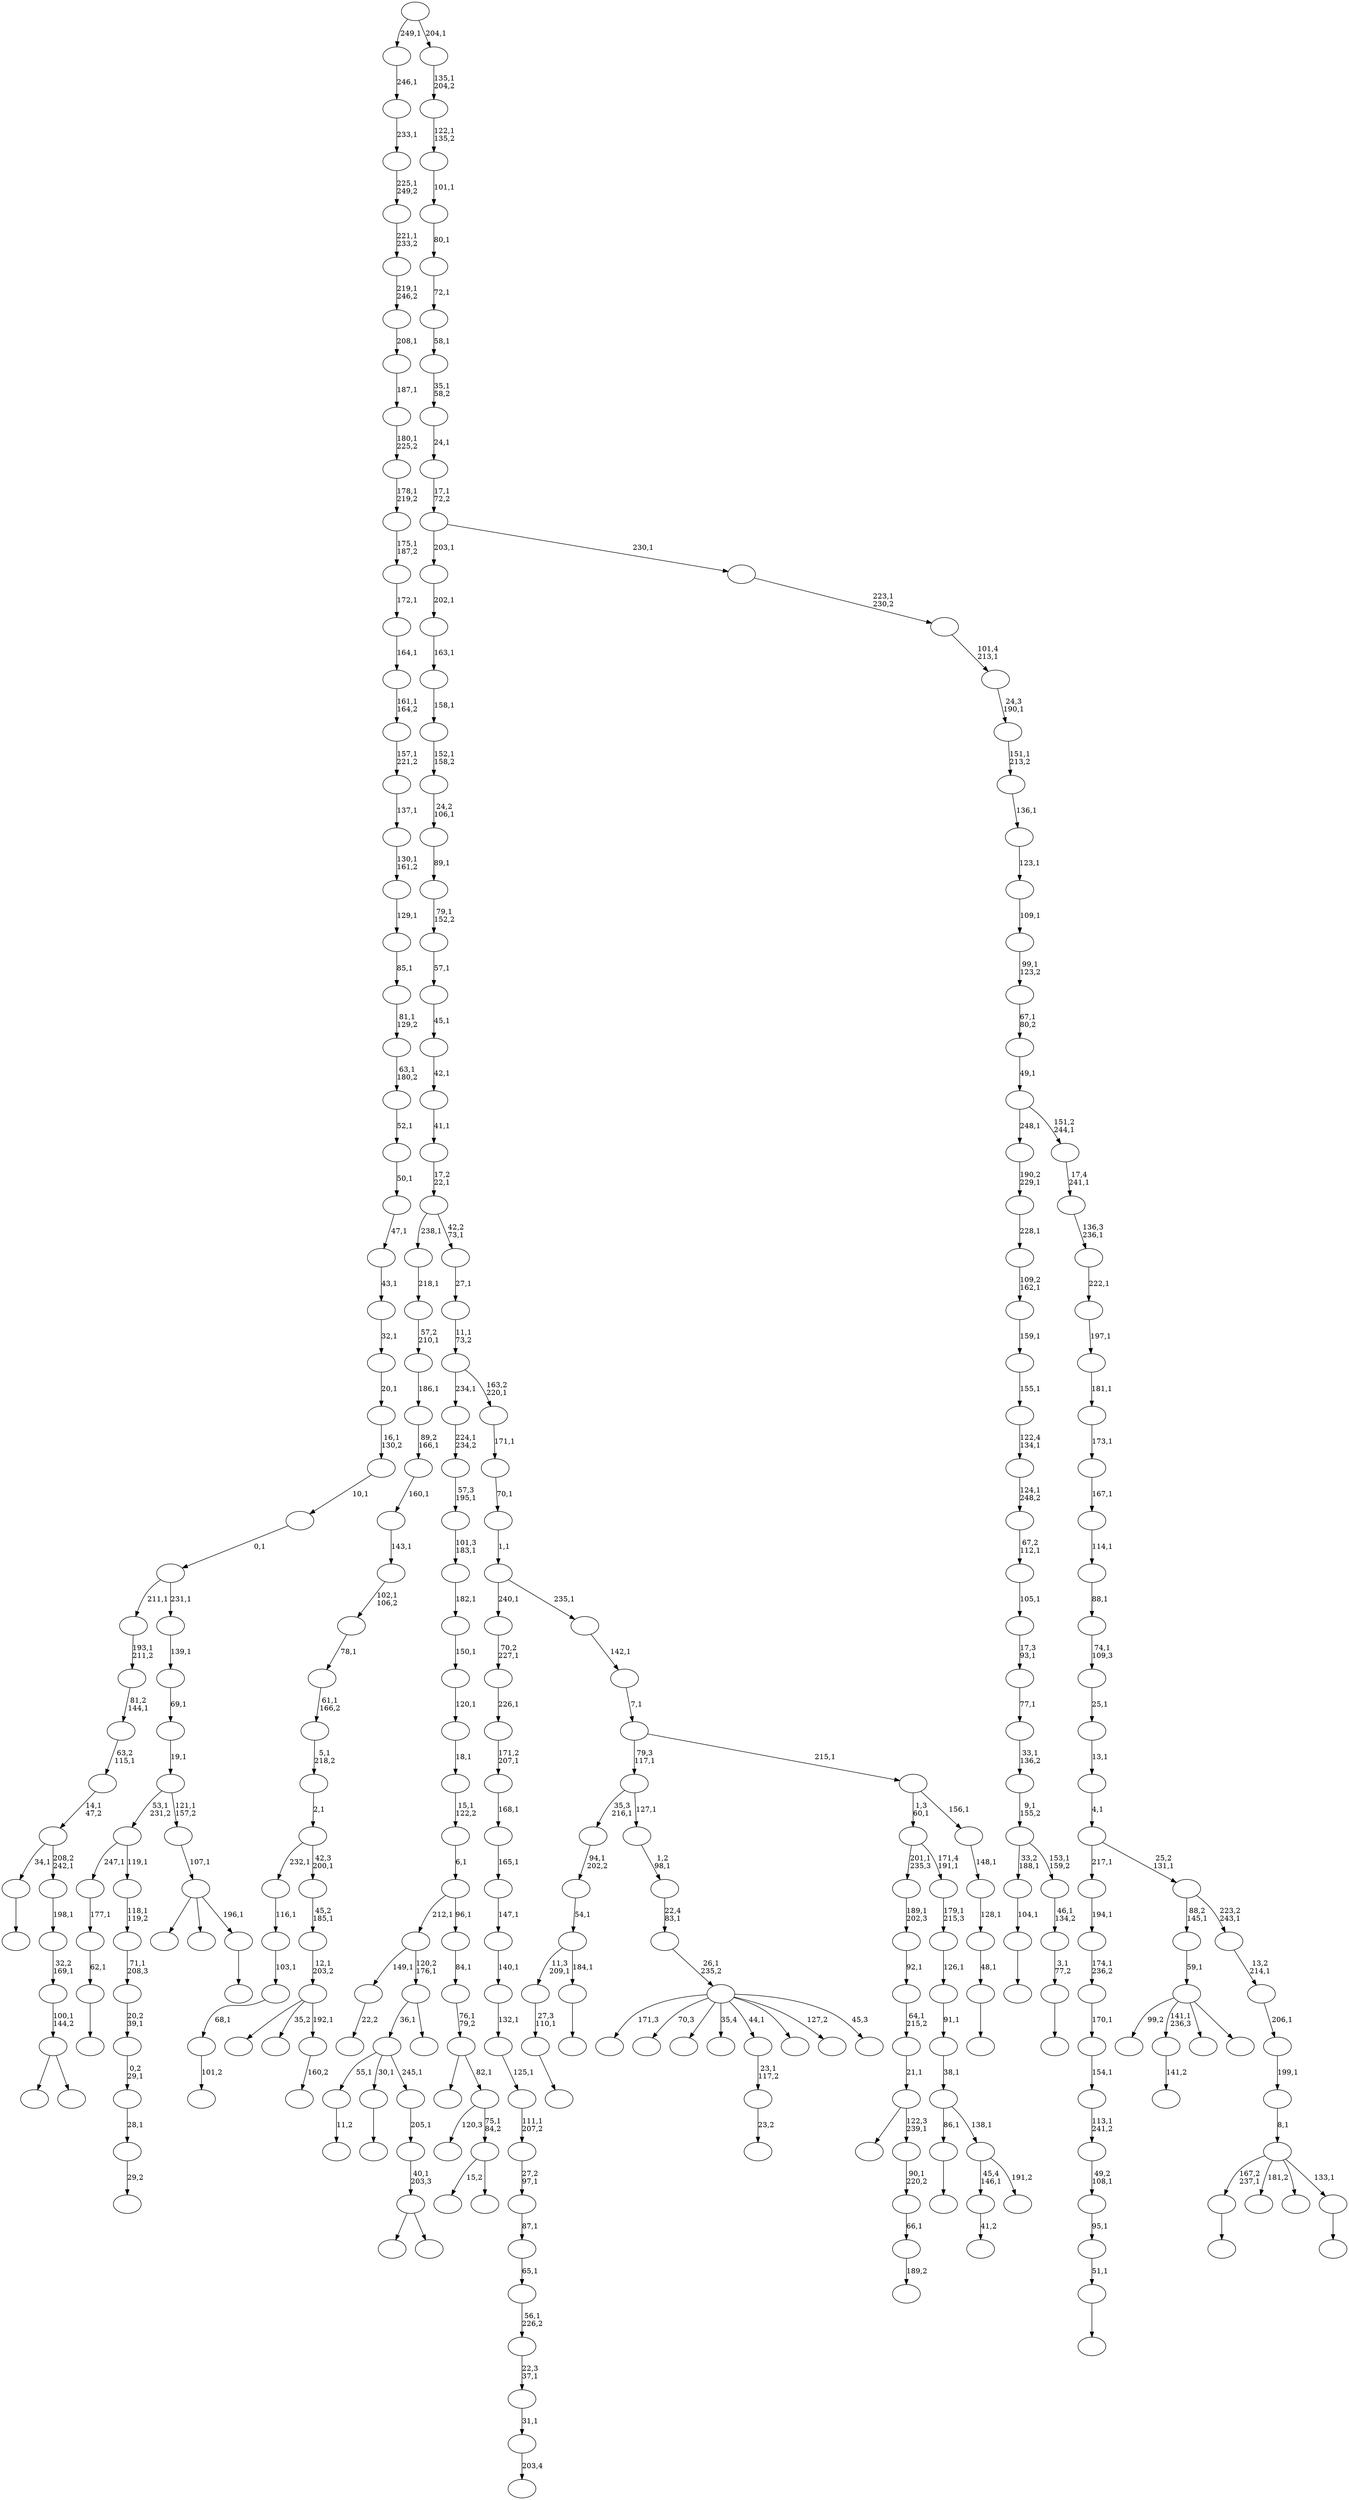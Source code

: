 digraph T {
	300 [label=""]
	299 [label=""]
	298 [label=""]
	297 [label=""]
	296 [label=""]
	295 [label=""]
	294 [label=""]
	293 [label=""]
	292 [label=""]
	291 [label=""]
	290 [label=""]
	289 [label=""]
	288 [label=""]
	287 [label=""]
	286 [label=""]
	285 [label=""]
	284 [label=""]
	283 [label=""]
	282 [label=""]
	281 [label=""]
	280 [label=""]
	279 [label=""]
	278 [label=""]
	277 [label=""]
	276 [label=""]
	275 [label=""]
	274 [label=""]
	273 [label=""]
	272 [label=""]
	271 [label=""]
	270 [label=""]
	269 [label=""]
	268 [label=""]
	267 [label=""]
	266 [label=""]
	265 [label=""]
	264 [label=""]
	263 [label=""]
	262 [label=""]
	261 [label=""]
	260 [label=""]
	259 [label=""]
	258 [label=""]
	257 [label=""]
	256 [label=""]
	255 [label=""]
	254 [label=""]
	253 [label=""]
	252 [label=""]
	251 [label=""]
	250 [label=""]
	249 [label=""]
	248 [label=""]
	247 [label=""]
	246 [label=""]
	245 [label=""]
	244 [label=""]
	243 [label=""]
	242 [label=""]
	241 [label=""]
	240 [label=""]
	239 [label=""]
	238 [label=""]
	237 [label=""]
	236 [label=""]
	235 [label=""]
	234 [label=""]
	233 [label=""]
	232 [label=""]
	231 [label=""]
	230 [label=""]
	229 [label=""]
	228 [label=""]
	227 [label=""]
	226 [label=""]
	225 [label=""]
	224 [label=""]
	223 [label=""]
	222 [label=""]
	221 [label=""]
	220 [label=""]
	219 [label=""]
	218 [label=""]
	217 [label=""]
	216 [label=""]
	215 [label=""]
	214 [label=""]
	213 [label=""]
	212 [label=""]
	211 [label=""]
	210 [label=""]
	209 [label=""]
	208 [label=""]
	207 [label=""]
	206 [label=""]
	205 [label=""]
	204 [label=""]
	203 [label=""]
	202 [label=""]
	201 [label=""]
	200 [label=""]
	199 [label=""]
	198 [label=""]
	197 [label=""]
	196 [label=""]
	195 [label=""]
	194 [label=""]
	193 [label=""]
	192 [label=""]
	191 [label=""]
	190 [label=""]
	189 [label=""]
	188 [label=""]
	187 [label=""]
	186 [label=""]
	185 [label=""]
	184 [label=""]
	183 [label=""]
	182 [label=""]
	181 [label=""]
	180 [label=""]
	179 [label=""]
	178 [label=""]
	177 [label=""]
	176 [label=""]
	175 [label=""]
	174 [label=""]
	173 [label=""]
	172 [label=""]
	171 [label=""]
	170 [label=""]
	169 [label=""]
	168 [label=""]
	167 [label=""]
	166 [label=""]
	165 [label=""]
	164 [label=""]
	163 [label=""]
	162 [label=""]
	161 [label=""]
	160 [label=""]
	159 [label=""]
	158 [label=""]
	157 [label=""]
	156 [label=""]
	155 [label=""]
	154 [label=""]
	153 [label=""]
	152 [label=""]
	151 [label=""]
	150 [label=""]
	149 [label=""]
	148 [label=""]
	147 [label=""]
	146 [label=""]
	145 [label=""]
	144 [label=""]
	143 [label=""]
	142 [label=""]
	141 [label=""]
	140 [label=""]
	139 [label=""]
	138 [label=""]
	137 [label=""]
	136 [label=""]
	135 [label=""]
	134 [label=""]
	133 [label=""]
	132 [label=""]
	131 [label=""]
	130 [label=""]
	129 [label=""]
	128 [label=""]
	127 [label=""]
	126 [label=""]
	125 [label=""]
	124 [label=""]
	123 [label=""]
	122 [label=""]
	121 [label=""]
	120 [label=""]
	119 [label=""]
	118 [label=""]
	117 [label=""]
	116 [label=""]
	115 [label=""]
	114 [label=""]
	113 [label=""]
	112 [label=""]
	111 [label=""]
	110 [label=""]
	109 [label=""]
	108 [label=""]
	107 [label=""]
	106 [label=""]
	105 [label=""]
	104 [label=""]
	103 [label=""]
	102 [label=""]
	101 [label=""]
	100 [label=""]
	99 [label=""]
	98 [label=""]
	97 [label=""]
	96 [label=""]
	95 [label=""]
	94 [label=""]
	93 [label=""]
	92 [label=""]
	91 [label=""]
	90 [label=""]
	89 [label=""]
	88 [label=""]
	87 [label=""]
	86 [label=""]
	85 [label=""]
	84 [label=""]
	83 [label=""]
	82 [label=""]
	81 [label=""]
	80 [label=""]
	79 [label=""]
	78 [label=""]
	77 [label=""]
	76 [label=""]
	75 [label=""]
	74 [label=""]
	73 [label=""]
	72 [label=""]
	71 [label=""]
	70 [label=""]
	69 [label=""]
	68 [label=""]
	67 [label=""]
	66 [label=""]
	65 [label=""]
	64 [label=""]
	63 [label=""]
	62 [label=""]
	61 [label=""]
	60 [label=""]
	59 [label=""]
	58 [label=""]
	57 [label=""]
	56 [label=""]
	55 [label=""]
	54 [label=""]
	53 [label=""]
	52 [label=""]
	51 [label=""]
	50 [label=""]
	49 [label=""]
	48 [label=""]
	47 [label=""]
	46 [label=""]
	45 [label=""]
	44 [label=""]
	43 [label=""]
	42 [label=""]
	41 [label=""]
	40 [label=""]
	39 [label=""]
	38 [label=""]
	37 [label=""]
	36 [label=""]
	35 [label=""]
	34 [label=""]
	33 [label=""]
	32 [label=""]
	31 [label=""]
	30 [label=""]
	29 [label=""]
	28 [label=""]
	27 [label=""]
	26 [label=""]
	25 [label=""]
	24 [label=""]
	23 [label=""]
	22 [label=""]
	21 [label=""]
	20 [label=""]
	19 [label=""]
	18 [label=""]
	17 [label=""]
	16 [label=""]
	15 [label=""]
	14 [label=""]
	13 [label=""]
	12 [label=""]
	11 [label=""]
	10 [label=""]
	9 [label=""]
	8 [label=""]
	7 [label=""]
	6 [label=""]
	5 [label=""]
	4 [label=""]
	3 [label=""]
	2 [label=""]
	1 [label=""]
	0 [label=""]
	296 -> 297 [label="141,2"]
	293 -> 294 [label="101,2"]
	292 -> 293 [label="68,1"]
	291 -> 292 [label="103,1"]
	290 -> 291 [label="116,1"]
	288 -> 289 [label=""]
	287 -> 288 [label="27,3\n110,1"]
	285 -> 286 [label="11,2"]
	281 -> 282 [label=""]
	280 -> 287 [label="11,3\n209,1"]
	280 -> 281 [label="184,1"]
	279 -> 280 [label="54,1"]
	278 -> 279 [label="94,1\n202,2"]
	276 -> 277 [label=""]
	275 -> 276 [label="62,1"]
	274 -> 275 [label="177,1"]
	271 -> 272 [label=""]
	268 -> 269 [label="41,2"]
	265 -> 266 [label=""]
	262 -> 263 [label=""]
	261 -> 262 [label="51,1"]
	260 -> 261 [label="95,1"]
	259 -> 260 [label="49,2\n108,1"]
	258 -> 259 [label="113,1\n241,2"]
	257 -> 258 [label="154,1"]
	256 -> 257 [label="170,1"]
	255 -> 256 [label="174,1\n236,2"]
	254 -> 255 [label="194,1"]
	251 -> 252 [label="160,2"]
	250 -> 295 [label=""]
	250 -> 283 [label="35,2"]
	250 -> 251 [label="192,1"]
	249 -> 250 [label="12,1\n203,2"]
	248 -> 249 [label="45,2\n185,1"]
	247 -> 290 [label="232,1"]
	247 -> 248 [label="42,3\n200,1"]
	246 -> 247 [label="2,1"]
	245 -> 246 [label="5,1\n218,2"]
	244 -> 245 [label="61,1\n166,2"]
	243 -> 244 [label="78,1"]
	242 -> 243 [label="102,1\n106,2"]
	241 -> 242 [label="143,1"]
	240 -> 241 [label="160,1"]
	239 -> 240 [label="89,2\n166,1"]
	238 -> 239 [label="186,1"]
	237 -> 238 [label="57,2\n210,1"]
	236 -> 237 [label="218,1"]
	234 -> 235 [label="29,2"]
	233 -> 234 [label="28,1"]
	232 -> 233 [label="0,2\n29,1"]
	231 -> 232 [label="20,2\n39,1"]
	230 -> 231 [label="71,1\n208,3"]
	229 -> 230 [label="118,1\n119,2"]
	228 -> 274 [label="247,1"]
	228 -> 229 [label="119,1"]
	225 -> 226 [label="203,4"]
	224 -> 225 [label="31,1"]
	223 -> 224 [label="22,3\n37,1"]
	222 -> 223 [label="56,1\n226,2"]
	221 -> 222 [label="65,1"]
	220 -> 221 [label="87,1"]
	219 -> 220 [label="27,2\n97,1"]
	218 -> 219 [label="111,1\n207,2"]
	217 -> 218 [label="125,1"]
	216 -> 217 [label="132,1"]
	215 -> 216 [label="140,1"]
	214 -> 215 [label="147,1"]
	213 -> 214 [label="165,1"]
	212 -> 213 [label="168,1"]
	211 -> 212 [label="171,2\n207,1"]
	210 -> 211 [label="226,1"]
	209 -> 210 [label="70,2\n227,1"]
	206 -> 207 [label=""]
	205 -> 206 [label="104,1"]
	202 -> 298 [label=""]
	202 -> 203 [label=""]
	201 -> 202 [label="100,1\n144,2"]
	200 -> 201 [label="32,2\n169,1"]
	199 -> 200 [label="198,1"]
	198 -> 271 [label="34,1"]
	198 -> 199 [label="208,2\n242,1"]
	197 -> 198 [label="14,1\n47,2"]
	196 -> 197 [label="63,2\n115,1"]
	195 -> 196 [label="81,2\n144,1"]
	194 -> 195 [label="193,1\n211,2"]
	192 -> 193 [label="23,2"]
	191 -> 192 [label="23,1\n117,2"]
	189 -> 190 [label="189,2"]
	188 -> 189 [label="66,1"]
	187 -> 188 [label="90,1\n220,2"]
	186 -> 267 [label=""]
	186 -> 187 [label="122,3\n239,1"]
	185 -> 186 [label="21,1"]
	184 -> 185 [label="64,1\n215,2"]
	183 -> 184 [label="92,1"]
	182 -> 183 [label="189,1\n202,3"]
	179 -> 180 [label=""]
	177 -> 178 [label="22,2"]
	175 -> 176 [label=""]
	173 -> 300 [label="99,2"]
	173 -> 296 [label="141,1\n236,3"]
	173 -> 273 [label=""]
	173 -> 174 [label=""]
	172 -> 173 [label="59,1"]
	167 -> 284 [label="171,3"]
	167 -> 270 [label="70,3"]
	167 -> 264 [label=""]
	167 -> 227 [label="35,4"]
	167 -> 191 [label="44,1"]
	167 -> 171 [label=""]
	167 -> 170 [label="127,2"]
	167 -> 168 [label="45,3"]
	166 -> 167 [label="26,1\n235,2"]
	165 -> 166 [label="22,4\n83,1"]
	164 -> 165 [label="1,2\n98,1"]
	163 -> 278 [label="35,3\n216,1"]
	163 -> 164 [label="127,1"]
	160 -> 161 [label=""]
	159 -> 160 [label="3,1\n77,2"]
	158 -> 159 [label="46,1\n134,2"]
	157 -> 205 [label="33,2\n188,1"]
	157 -> 158 [label="153,1\n159,2"]
	156 -> 157 [label="9,1\n155,2"]
	155 -> 156 [label="33,1\n136,2"]
	154 -> 155 [label="77,1"]
	153 -> 154 [label="17,3\n93,1"]
	152 -> 153 [label="105,1"]
	151 -> 152 [label="67,2\n112,1"]
	150 -> 151 [label="124,1\n248,2"]
	149 -> 150 [label="122,4\n134,1"]
	148 -> 149 [label="155,1"]
	147 -> 148 [label="159,1"]
	146 -> 147 [label="109,2\n162,1"]
	145 -> 146 [label="228,1"]
	144 -> 145 [label="190,2\n229,1"]
	141 -> 268 [label="45,4\n146,1"]
	141 -> 142 [label="191,2"]
	140 -> 179 [label="86,1"]
	140 -> 141 [label="138,1"]
	139 -> 140 [label="38,1"]
	138 -> 139 [label="91,1"]
	137 -> 138 [label="126,1"]
	136 -> 137 [label="179,1\n215,3"]
	135 -> 182 [label="201,1\n235,3"]
	135 -> 136 [label="171,4\n191,1"]
	133 -> 181 [label=""]
	133 -> 134 [label=""]
	132 -> 133 [label="40,1\n203,3"]
	131 -> 132 [label="205,1"]
	130 -> 285 [label="55,1"]
	130 -> 175 [label="30,1"]
	130 -> 131 [label="245,1"]
	128 -> 130 [label="36,1"]
	128 -> 129 [label=""]
	127 -> 177 [label="149,1"]
	127 -> 128 [label="120,2\n176,1"]
	125 -> 208 [label="15,2"]
	125 -> 126 [label=""]
	124 -> 169 [label="120,3"]
	124 -> 125 [label="75,1\n84,2"]
	123 -> 299 [label=""]
	123 -> 124 [label="82,1"]
	122 -> 123 [label="76,1\n79,2"]
	121 -> 122 [label="84,1"]
	120 -> 127 [label="212,1"]
	120 -> 121 [label="96,1"]
	119 -> 120 [label="6,1"]
	118 -> 119 [label="15,1\n122,2"]
	117 -> 118 [label="18,1"]
	116 -> 117 [label="120,1"]
	115 -> 116 [label="150,1"]
	114 -> 115 [label="182,1"]
	113 -> 114 [label="101,3\n183,1"]
	112 -> 113 [label="57,3\n195,1"]
	111 -> 112 [label="224,1\n234,2"]
	109 -> 110 [label=""]
	108 -> 109 [label="48,1"]
	107 -> 108 [label="128,1"]
	106 -> 107 [label="148,1"]
	105 -> 135 [label="1,3\n60,1"]
	105 -> 106 [label="156,1"]
	104 -> 163 [label="79,3\n117,1"]
	104 -> 105 [label="215,1"]
	103 -> 104 [label="7,1"]
	102 -> 103 [label="142,1"]
	101 -> 209 [label="240,1"]
	101 -> 102 [label="235,1"]
	100 -> 101 [label="1,1"]
	99 -> 100 [label="70,1"]
	98 -> 99 [label="171,1"]
	97 -> 111 [label="234,1"]
	97 -> 98 [label="163,2\n220,1"]
	96 -> 97 [label="11,1\n73,2"]
	95 -> 96 [label="27,1"]
	94 -> 236 [label="238,1"]
	94 -> 95 [label="42,2\n73,1"]
	93 -> 94 [label="17,2\n22,1"]
	92 -> 93 [label="41,1"]
	91 -> 92 [label="42,1"]
	90 -> 91 [label="45,1"]
	89 -> 90 [label="57,1"]
	88 -> 89 [label="79,1\n152,2"]
	87 -> 88 [label="89,1"]
	86 -> 87 [label="24,2\n106,1"]
	85 -> 86 [label="152,1\n158,2"]
	84 -> 85 [label="158,1"]
	83 -> 84 [label="163,1"]
	82 -> 83 [label="202,1"]
	80 -> 81 [label=""]
	79 -> 253 [label=""]
	79 -> 162 [label=""]
	79 -> 80 [label="196,1"]
	78 -> 79 [label="107,1"]
	77 -> 228 [label="53,1\n231,2"]
	77 -> 78 [label="121,1\n157,2"]
	76 -> 77 [label="19,1"]
	75 -> 76 [label="69,1"]
	74 -> 75 [label="139,1"]
	73 -> 194 [label="211,1"]
	73 -> 74 [label="231,1"]
	72 -> 73 [label="0,1"]
	71 -> 72 [label="10,1"]
	70 -> 71 [label="16,1\n130,2"]
	69 -> 70 [label="20,1"]
	68 -> 69 [label="32,1"]
	67 -> 68 [label="43,1"]
	66 -> 67 [label="47,1"]
	65 -> 66 [label="50,1"]
	64 -> 65 [label="52,1"]
	63 -> 64 [label="63,1\n180,2"]
	62 -> 63 [label="81,1\n129,2"]
	61 -> 62 [label="85,1"]
	60 -> 61 [label="129,1"]
	59 -> 60 [label="130,1\n161,2"]
	58 -> 59 [label="137,1"]
	57 -> 58 [label="157,1\n221,2"]
	56 -> 57 [label="161,1\n164,2"]
	55 -> 56 [label="164,1"]
	54 -> 55 [label="172,1"]
	53 -> 54 [label="175,1\n187,2"]
	52 -> 53 [label="178,1\n219,2"]
	51 -> 52 [label="180,1\n225,2"]
	50 -> 51 [label="187,1"]
	49 -> 50 [label="208,1"]
	48 -> 49 [label="219,1\n246,2"]
	47 -> 48 [label="221,1\n233,2"]
	46 -> 47 [label="225,1\n249,2"]
	45 -> 46 [label="233,1"]
	44 -> 45 [label="246,1"]
	42 -> 43 [label=""]
	41 -> 265 [label="167,2\n237,1"]
	41 -> 204 [label="181,2"]
	41 -> 143 [label=""]
	41 -> 42 [label="133,1"]
	40 -> 41 [label="8,1"]
	39 -> 40 [label="199,1"]
	38 -> 39 [label="206,1"]
	37 -> 38 [label="13,2\n214,1"]
	36 -> 172 [label="88,2\n145,1"]
	36 -> 37 [label="223,2\n243,1"]
	35 -> 254 [label="217,1"]
	35 -> 36 [label="25,2\n131,1"]
	34 -> 35 [label="4,1"]
	33 -> 34 [label="13,1"]
	32 -> 33 [label="25,1"]
	31 -> 32 [label="74,1\n109,3"]
	30 -> 31 [label="88,1"]
	29 -> 30 [label="114,1"]
	28 -> 29 [label="167,1"]
	27 -> 28 [label="173,1"]
	26 -> 27 [label="181,1"]
	25 -> 26 [label="197,1"]
	24 -> 25 [label="222,1"]
	23 -> 24 [label="136,3\n236,1"]
	22 -> 23 [label="17,4\n241,1"]
	21 -> 144 [label="248,1"]
	21 -> 22 [label="151,2\n244,1"]
	20 -> 21 [label="49,1"]
	19 -> 20 [label="67,1\n80,2"]
	18 -> 19 [label="99,1\n123,2"]
	17 -> 18 [label="109,1"]
	16 -> 17 [label="123,1"]
	15 -> 16 [label="136,1"]
	14 -> 15 [label="151,1\n213,2"]
	13 -> 14 [label="24,3\n190,1"]
	12 -> 13 [label="101,4\n213,1"]
	11 -> 12 [label="223,1\n230,2"]
	10 -> 82 [label="203,1"]
	10 -> 11 [label="230,1"]
	9 -> 10 [label="17,1\n72,2"]
	8 -> 9 [label="24,1"]
	7 -> 8 [label="35,1\n58,2"]
	6 -> 7 [label="58,1"]
	5 -> 6 [label="72,1"]
	4 -> 5 [label="80,1"]
	3 -> 4 [label="101,1"]
	2 -> 3 [label="122,1\n135,2"]
	1 -> 2 [label="135,1\n204,2"]
	0 -> 44 [label="249,1"]
	0 -> 1 [label="204,1"]
}
